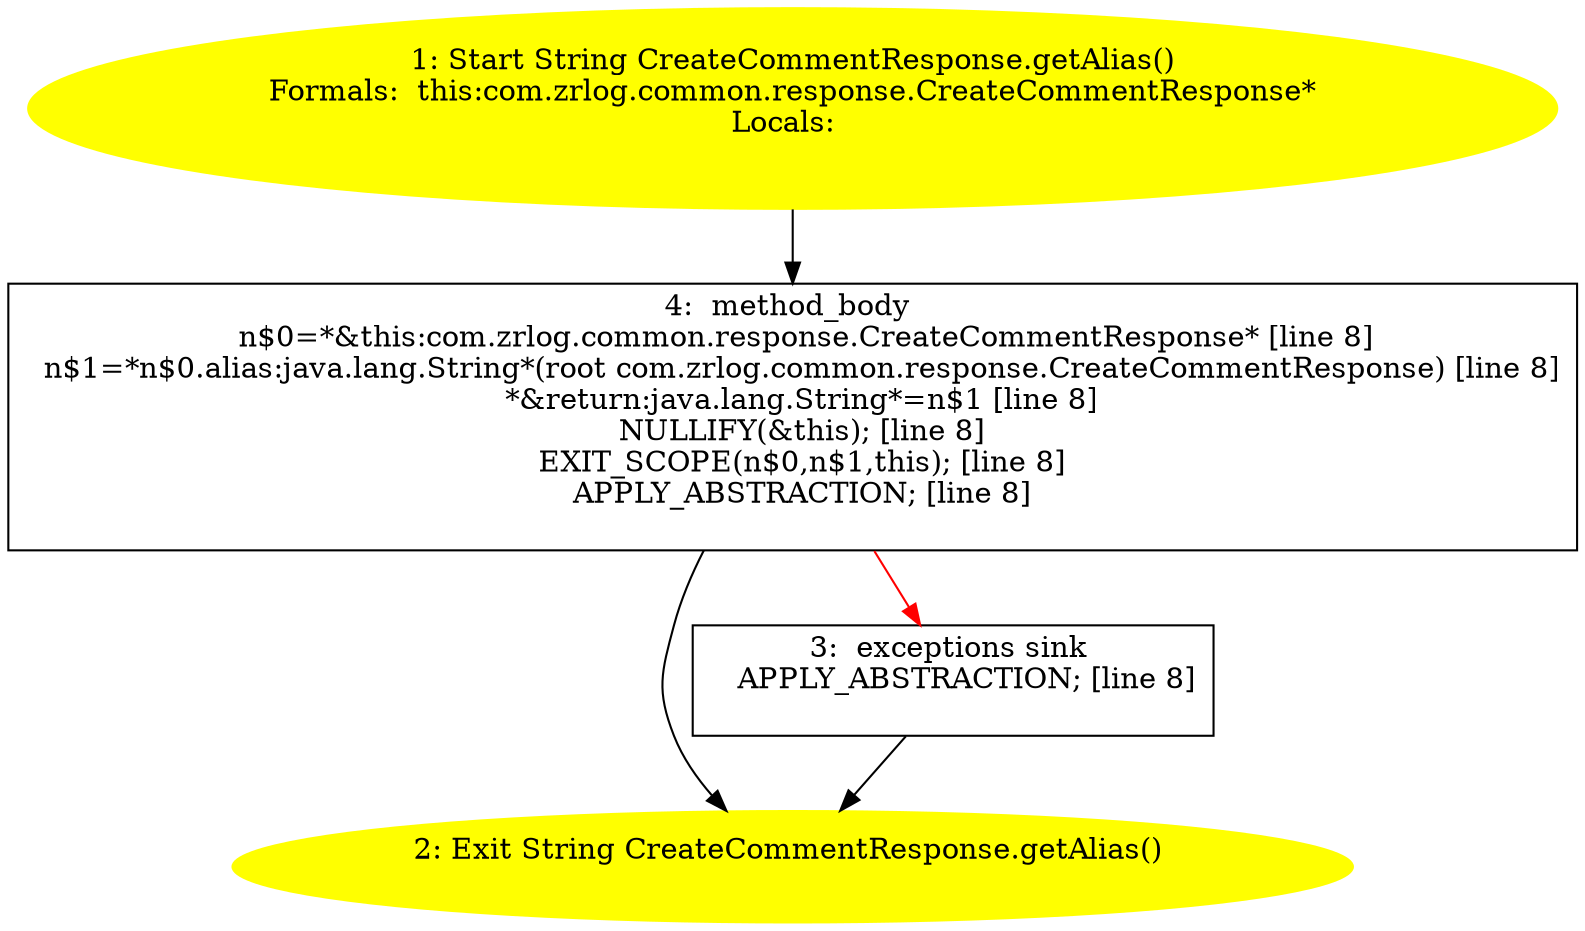 /* @generated */
digraph cfg {
"com.zrlog.common.response.CreateCommentResponse.getAlias():java.lang.String.5ad0bf4ff8dbc41ac733aa4c5b71d990_1" [label="1: Start String CreateCommentResponse.getAlias()\nFormals:  this:com.zrlog.common.response.CreateCommentResponse*\nLocals:  \n  " color=yellow style=filled]
	

	 "com.zrlog.common.response.CreateCommentResponse.getAlias():java.lang.String.5ad0bf4ff8dbc41ac733aa4c5b71d990_1" -> "com.zrlog.common.response.CreateCommentResponse.getAlias():java.lang.String.5ad0bf4ff8dbc41ac733aa4c5b71d990_4" ;
"com.zrlog.common.response.CreateCommentResponse.getAlias():java.lang.String.5ad0bf4ff8dbc41ac733aa4c5b71d990_2" [label="2: Exit String CreateCommentResponse.getAlias() \n  " color=yellow style=filled]
	

"com.zrlog.common.response.CreateCommentResponse.getAlias():java.lang.String.5ad0bf4ff8dbc41ac733aa4c5b71d990_3" [label="3:  exceptions sink \n   APPLY_ABSTRACTION; [line 8]\n " shape="box"]
	

	 "com.zrlog.common.response.CreateCommentResponse.getAlias():java.lang.String.5ad0bf4ff8dbc41ac733aa4c5b71d990_3" -> "com.zrlog.common.response.CreateCommentResponse.getAlias():java.lang.String.5ad0bf4ff8dbc41ac733aa4c5b71d990_2" ;
"com.zrlog.common.response.CreateCommentResponse.getAlias():java.lang.String.5ad0bf4ff8dbc41ac733aa4c5b71d990_4" [label="4:  method_body \n   n$0=*&this:com.zrlog.common.response.CreateCommentResponse* [line 8]\n  n$1=*n$0.alias:java.lang.String*(root com.zrlog.common.response.CreateCommentResponse) [line 8]\n  *&return:java.lang.String*=n$1 [line 8]\n  NULLIFY(&this); [line 8]\n  EXIT_SCOPE(n$0,n$1,this); [line 8]\n  APPLY_ABSTRACTION; [line 8]\n " shape="box"]
	

	 "com.zrlog.common.response.CreateCommentResponse.getAlias():java.lang.String.5ad0bf4ff8dbc41ac733aa4c5b71d990_4" -> "com.zrlog.common.response.CreateCommentResponse.getAlias():java.lang.String.5ad0bf4ff8dbc41ac733aa4c5b71d990_2" ;
	 "com.zrlog.common.response.CreateCommentResponse.getAlias():java.lang.String.5ad0bf4ff8dbc41ac733aa4c5b71d990_4" -> "com.zrlog.common.response.CreateCommentResponse.getAlias():java.lang.String.5ad0bf4ff8dbc41ac733aa4c5b71d990_3" [color="red" ];
}
